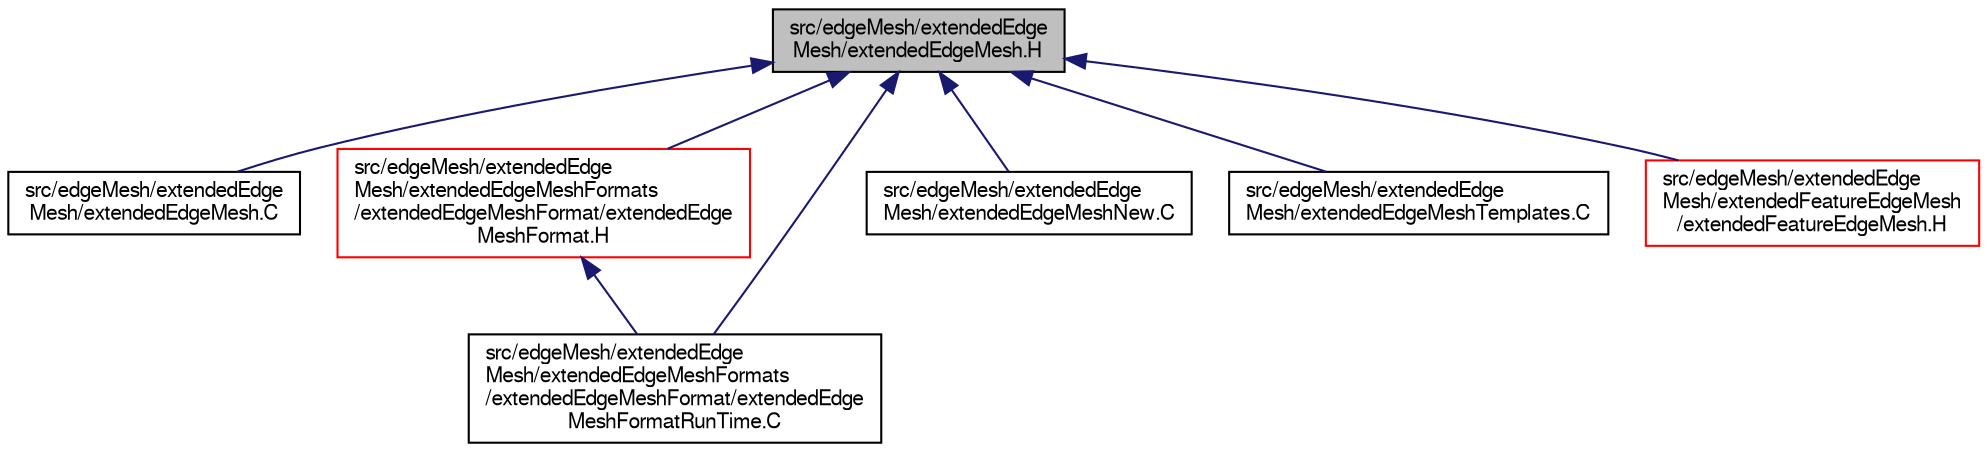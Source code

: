 digraph "src/edgeMesh/extendedEdgeMesh/extendedEdgeMesh.H"
{
  bgcolor="transparent";
  edge [fontname="FreeSans",fontsize="10",labelfontname="FreeSans",labelfontsize="10"];
  node [fontname="FreeSans",fontsize="10",shape=record];
  Node173 [label="src/edgeMesh/extendedEdge\lMesh/extendedEdgeMesh.H",height=0.2,width=0.4,color="black", fillcolor="grey75", style="filled", fontcolor="black"];
  Node173 -> Node174 [dir="back",color="midnightblue",fontsize="10",style="solid",fontname="FreeSans"];
  Node174 [label="src/edgeMesh/extendedEdge\lMesh/extendedEdgeMesh.C",height=0.2,width=0.4,color="black",URL="$a00965.html"];
  Node173 -> Node175 [dir="back",color="midnightblue",fontsize="10",style="solid",fontname="FreeSans"];
  Node175 [label="src/edgeMesh/extendedEdge\lMesh/extendedEdgeMeshFormats\l/extendedEdgeMeshFormat/extendedEdge\lMeshFormat.H",height=0.2,width=0.4,color="red",URL="$a00974.html"];
  Node175 -> Node177 [dir="back",color="midnightblue",fontsize="10",style="solid",fontname="FreeSans"];
  Node177 [label="src/edgeMesh/extendedEdge\lMesh/extendedEdgeMeshFormats\l/extendedEdgeMeshFormat/extendedEdge\lMeshFormatRunTime.C",height=0.2,width=0.4,color="black",URL="$a00977.html"];
  Node173 -> Node177 [dir="back",color="midnightblue",fontsize="10",style="solid",fontname="FreeSans"];
  Node173 -> Node178 [dir="back",color="midnightblue",fontsize="10",style="solid",fontname="FreeSans"];
  Node178 [label="src/edgeMesh/extendedEdge\lMesh/extendedEdgeMeshNew.C",height=0.2,width=0.4,color="black",URL="$a00983.html"];
  Node173 -> Node179 [dir="back",color="midnightblue",fontsize="10",style="solid",fontname="FreeSans"];
  Node179 [label="src/edgeMesh/extendedEdge\lMesh/extendedEdgeMeshTemplates.C",height=0.2,width=0.4,color="black",URL="$a00986.html"];
  Node173 -> Node180 [dir="back",color="midnightblue",fontsize="10",style="solid",fontname="FreeSans"];
  Node180 [label="src/edgeMesh/extendedEdge\lMesh/extendedFeatureEdgeMesh\l/extendedFeatureEdgeMesh.H",height=0.2,width=0.4,color="red",URL="$a00992.html"];
}
